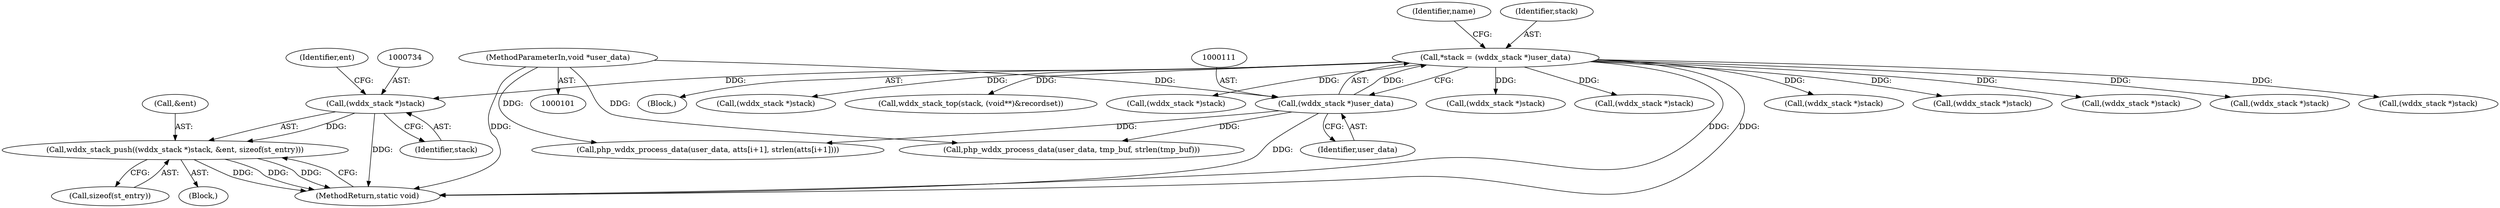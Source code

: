 digraph "0_php-src_c4cca4c20e75359c9a13a1f9a36cb7b4e9601d29?w=1@pointer" {
"1000733" [label="(Call,(wddx_stack *)stack)"];
"1000108" [label="(Call,*stack = (wddx_stack *)user_data)"];
"1000110" [label="(Call,(wddx_stack *)user_data)"];
"1000102" [label="(MethodParameterIn,void *user_data)"];
"1000732" [label="(Call,wddx_stack_push((wddx_stack *)stack, &ent, sizeof(st_entry)))"];
"1000110" [label="(Call,(wddx_stack *)user_data)"];
"1000732" [label="(Call,wddx_stack_push((wddx_stack *)stack, &ent, sizeof(st_entry)))"];
"1000227" [label="(Call,(wddx_stack *)stack)"];
"1000332" [label="(Call,(wddx_stack *)stack)"];
"1000449" [label="(Call,(wddx_stack *)stack)"];
"1000851" [label="(Call,(wddx_stack *)stack)"];
"1000112" [label="(Identifier,user_data)"];
"1000893" [label="(MethodReturn,static void)"];
"1000736" [label="(Call,&ent)"];
"1000515" [label="(Call,(wddx_stack *)stack)"];
"1000116" [label="(Identifier,name)"];
"1000402" [label="(Call,(wddx_stack *)stack)"];
"1000733" [label="(Call,(wddx_stack *)stack)"];
"1000482" [label="(Call,(wddx_stack *)stack)"];
"1000109" [label="(Identifier,stack)"];
"1000292" [label="(Call,php_wddx_process_data(user_data, tmp_buf, strlen(tmp_buf)))"];
"1000102" [label="(MethodParameterIn,void *user_data)"];
"1000737" [label="(Identifier,ent)"];
"1000105" [label="(Block,)"];
"1000409" [label="(Call,php_wddx_process_data(user_data, atts[i+1], strlen(atts[i+1])))"];
"1000738" [label="(Call,sizeof(st_entry))"];
"1000180" [label="(Call,(wddx_stack *)stack)"];
"1000108" [label="(Call,*stack = (wddx_stack *)user_data)"];
"1000803" [label="(Call,wddx_stack_top(stack, (void**)&recordset))"];
"1000886" [label="(Call,(wddx_stack *)stack)"];
"1000735" [label="(Identifier,stack)"];
"1000589" [label="(Block,)"];
"1000733" -> "1000732"  [label="AST: "];
"1000733" -> "1000735"  [label="CFG: "];
"1000734" -> "1000733"  [label="AST: "];
"1000735" -> "1000733"  [label="AST: "];
"1000737" -> "1000733"  [label="CFG: "];
"1000733" -> "1000893"  [label="DDG: "];
"1000733" -> "1000732"  [label="DDG: "];
"1000108" -> "1000733"  [label="DDG: "];
"1000108" -> "1000105"  [label="AST: "];
"1000108" -> "1000110"  [label="CFG: "];
"1000109" -> "1000108"  [label="AST: "];
"1000110" -> "1000108"  [label="AST: "];
"1000116" -> "1000108"  [label="CFG: "];
"1000108" -> "1000893"  [label="DDG: "];
"1000108" -> "1000893"  [label="DDG: "];
"1000110" -> "1000108"  [label="DDG: "];
"1000108" -> "1000180"  [label="DDG: "];
"1000108" -> "1000227"  [label="DDG: "];
"1000108" -> "1000332"  [label="DDG: "];
"1000108" -> "1000402"  [label="DDG: "];
"1000108" -> "1000449"  [label="DDG: "];
"1000108" -> "1000482"  [label="DDG: "];
"1000108" -> "1000515"  [label="DDG: "];
"1000108" -> "1000803"  [label="DDG: "];
"1000108" -> "1000851"  [label="DDG: "];
"1000108" -> "1000886"  [label="DDG: "];
"1000110" -> "1000112"  [label="CFG: "];
"1000111" -> "1000110"  [label="AST: "];
"1000112" -> "1000110"  [label="AST: "];
"1000110" -> "1000893"  [label="DDG: "];
"1000102" -> "1000110"  [label="DDG: "];
"1000110" -> "1000292"  [label="DDG: "];
"1000110" -> "1000409"  [label="DDG: "];
"1000102" -> "1000101"  [label="AST: "];
"1000102" -> "1000893"  [label="DDG: "];
"1000102" -> "1000292"  [label="DDG: "];
"1000102" -> "1000409"  [label="DDG: "];
"1000732" -> "1000589"  [label="AST: "];
"1000732" -> "1000738"  [label="CFG: "];
"1000736" -> "1000732"  [label="AST: "];
"1000738" -> "1000732"  [label="AST: "];
"1000893" -> "1000732"  [label="CFG: "];
"1000732" -> "1000893"  [label="DDG: "];
"1000732" -> "1000893"  [label="DDG: "];
"1000732" -> "1000893"  [label="DDG: "];
}
